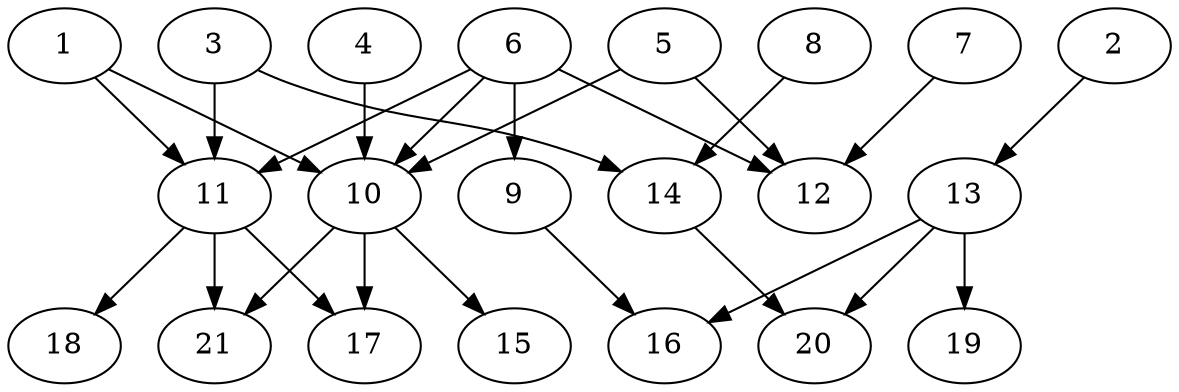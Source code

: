 // DAG (tier=2-normal, mode=compute, n=21, ccr=0.389, fat=0.666, density=0.403, regular=0.445, jump=0.187, mindata=524288, maxdata=8388608)
// DAG automatically generated by daggen at Sun Aug 24 16:33:33 2025
// /home/ermia/Project/Environments/daggen/bin/daggen --dot --ccr 0.389 --fat 0.666 --regular 0.445 --density 0.403 --jump 0.187 --mindata 524288 --maxdata 8388608 -n 21 
digraph G {
  1 [size="3513408479107910", alpha="0.09", expect_size="1756704239553955"]
  1 -> 10 [size ="102819176644608"]
  1 -> 11 [size ="102819176644608"]
  2 [size="15217593115738112000", alpha="0.20", expect_size="7608796557869056000"]
  2 -> 13 [size ="49127043891200"]
  3 [size="292162779488452608000", alpha="0.04", expect_size="146081389744226304000"]
  3 -> 11 [size ="352241005363200"]
  3 -> 14 [size ="352241005363200"]
  4 [size="5122679113071997", alpha="0.17", expect_size="2561339556535998"]
  4 -> 10 [size ="152948650803200"]
  5 [size="230095844474941728", alpha="0.12", expect_size="115047922237470864"]
  5 -> 10 [size ="120113592270848"]
  5 -> 12 [size ="120113592270848"]
  6 [size="2377359401081400", alpha="0.15", expect_size="1188679700540700"]
  6 -> 9 [size ="80095268044800"]
  6 -> 10 [size ="80095268044800"]
  6 -> 11 [size ="80095268044800"]
  6 -> 12 [size ="80095268044800"]
  7 [size="12558425431228104", alpha="0.11", expect_size="6279212715614052"]
  7 -> 12 [size ="11959101554688"]
  8 [size="596369360239460352", alpha="0.09", expect_size="298184680119730176"]
  8 -> 14 [size ="5668048207872"]
  9 [size="401239924635651328", alpha="0.04", expect_size="200619962317825664"]
  9 -> 16 [size ="497489761271808"]
  10 [size="69159017876895728", alpha="0.01", expect_size="34579508938447864"]
  10 -> 15 [size ="61606776012800"]
  10 -> 17 [size ="61606776012800"]
  10 -> 21 [size ="61606776012800"]
  11 [size="386891858151253696", alpha="0.03", expect_size="193445929075626848"]
  11 -> 17 [size ="253017731366912"]
  11 -> 18 [size ="253017731366912"]
  11 -> 21 [size ="253017731366912"]
  12 [size="468932272132794089472", alpha="0.07", expect_size="234466136066397044736"]
  13 [size="510096154729784192", alpha="0.06", expect_size="255048077364892096"]
  13 -> 16 [size ="535529573580800"]
  13 -> 19 [size ="535529573580800"]
  13 -> 20 [size ="535529573580800"]
  14 [size="153781139931169554432", alpha="0.14", expect_size="76890569965584777216"]
  14 -> 20 [size ="229628278996992"]
  15 [size="208619267922645632", alpha="0.14", expect_size="104309633961322816"]
  16 [size="167670628717953024000", alpha="0.11", expect_size="83835314358976512000"]
  17 [size="232052272379299648", alpha="0.05", expect_size="116026136189649824"]
  18 [size="36655775039163990016", alpha="0.00", expect_size="18327887519581995008"]
  19 [size="47471902712391532544", alpha="0.06", expect_size="23735951356195766272"]
  20 [size="432816857005133135872", alpha="0.17", expect_size="216408428502566567936"]
  21 [size="4066500990185366", alpha="0.20", expect_size="2033250495092683"]
}